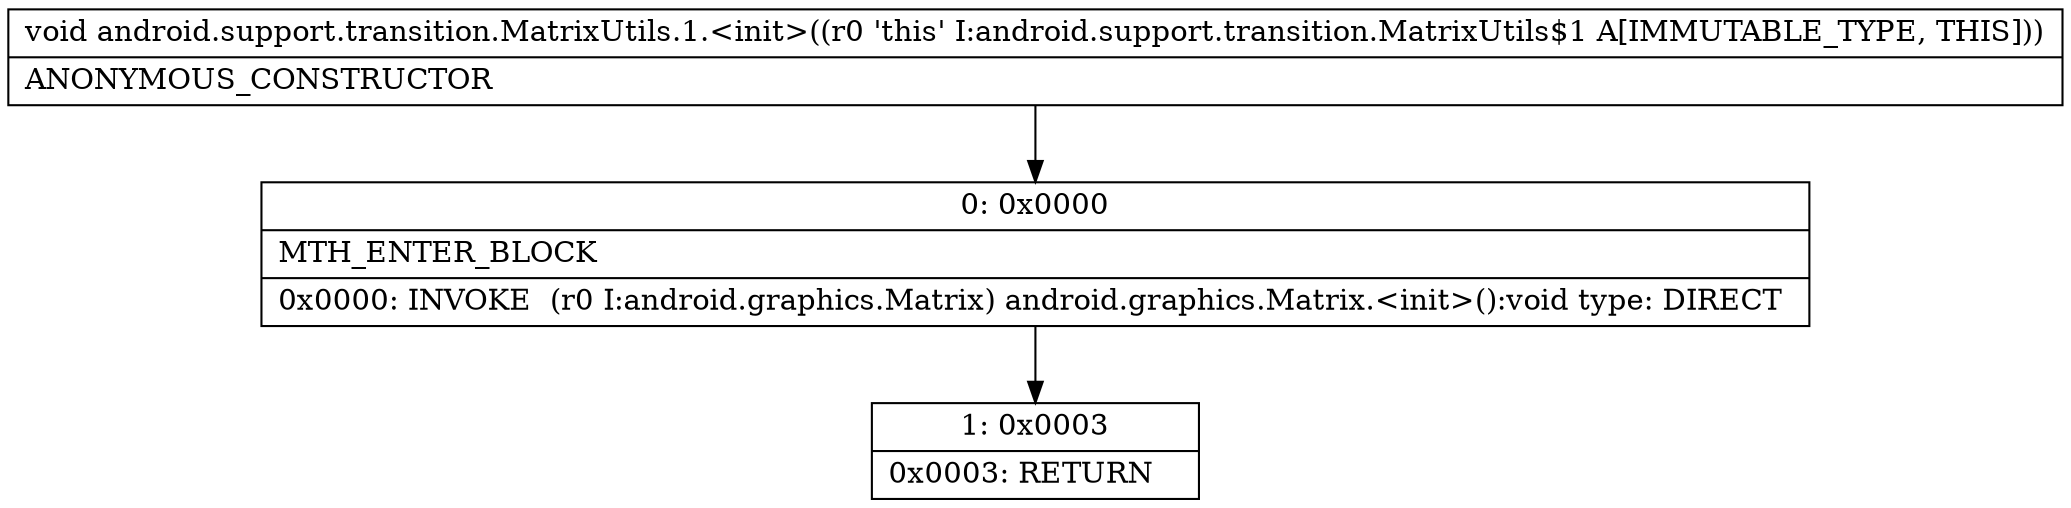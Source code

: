 digraph "CFG forandroid.support.transition.MatrixUtils.1.\<init\>()V" {
Node_0 [shape=record,label="{0\:\ 0x0000|MTH_ENTER_BLOCK\l|0x0000: INVOKE  (r0 I:android.graphics.Matrix) android.graphics.Matrix.\<init\>():void type: DIRECT \l}"];
Node_1 [shape=record,label="{1\:\ 0x0003|0x0003: RETURN   \l}"];
MethodNode[shape=record,label="{void android.support.transition.MatrixUtils.1.\<init\>((r0 'this' I:android.support.transition.MatrixUtils$1 A[IMMUTABLE_TYPE, THIS]))  | ANONYMOUS_CONSTRUCTOR\l}"];
MethodNode -> Node_0;
Node_0 -> Node_1;
}


